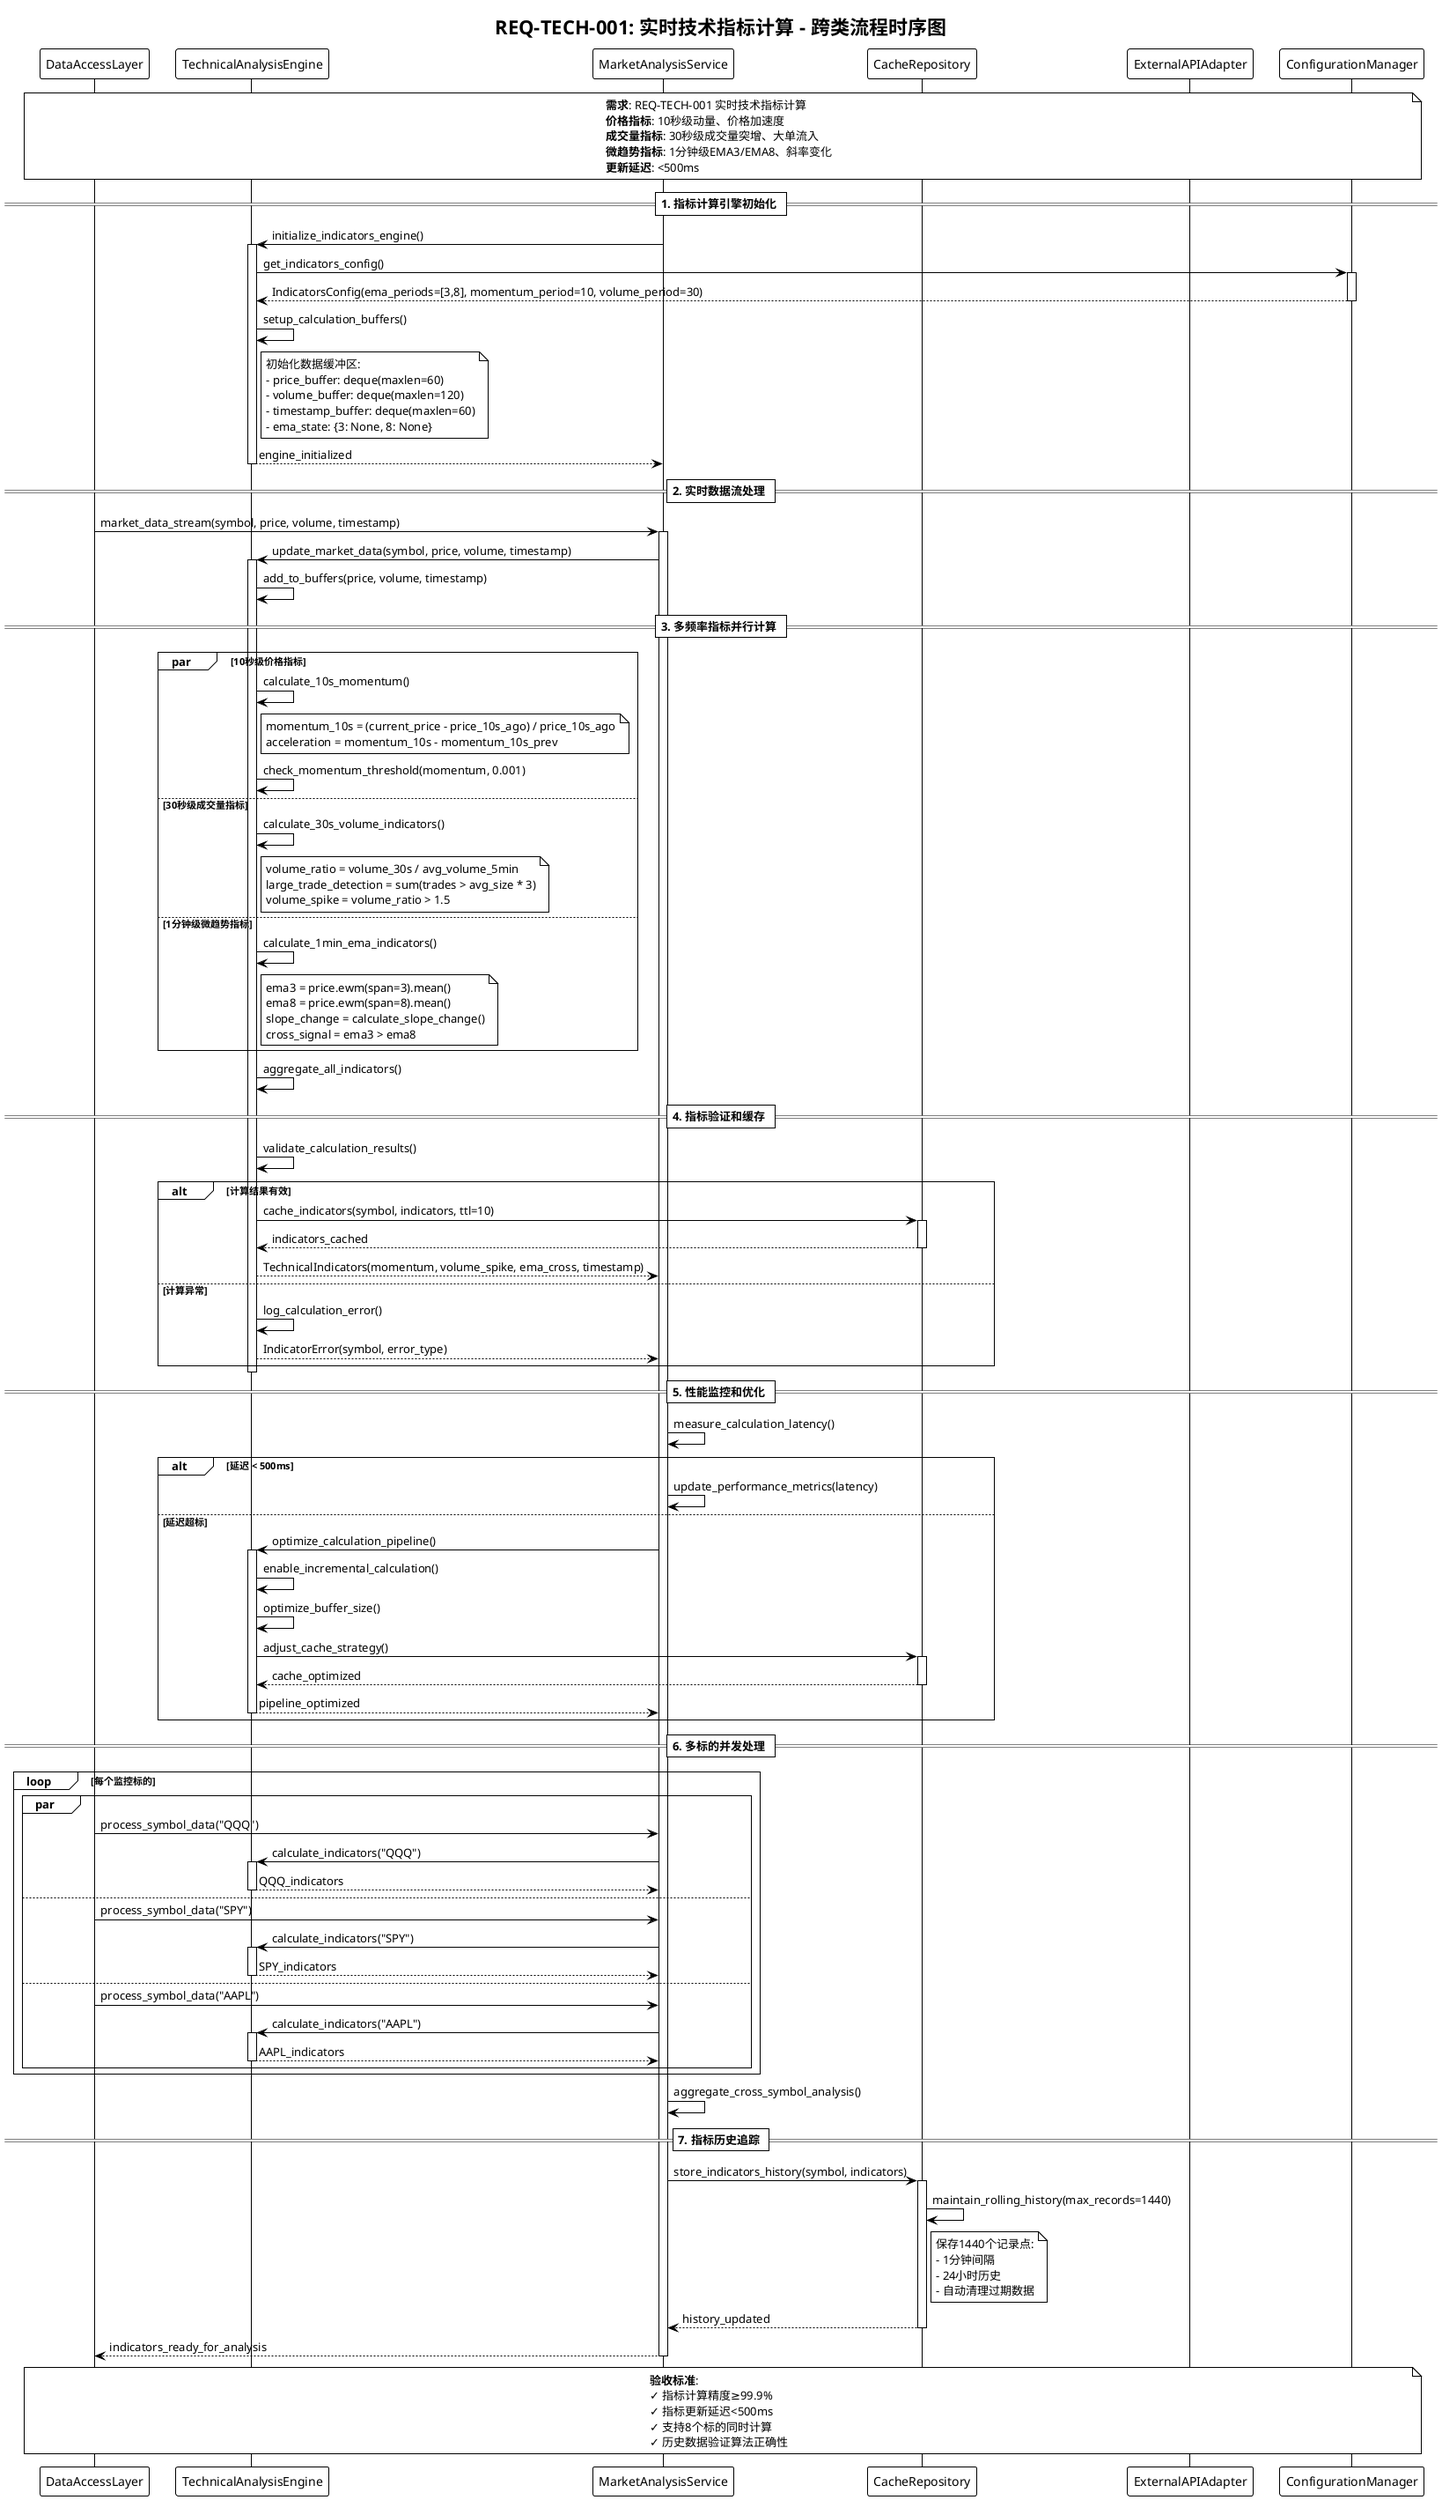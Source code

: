 @startuml REQ-TECH-001 实时技术指标计算流程时序图
!theme plain

title REQ-TECH-001: 实时技术指标计算 - 跨类流程时序图

participant "DataAccessLayer" as DAL
participant "TechnicalAnalysisEngine" as TAE
participant "MarketAnalysisService" as MAS
participant "CacheRepository" as CR
participant "ExternalAPIAdapter" as EAA
participant "ConfigurationManager" as CM

note over DAL, CM
  **需求**: REQ-TECH-001 实时技术指标计算
  **价格指标**: 10秒级动量、价格加速度
  **成交量指标**: 30秒级成交量突增、大单流入
  **微趋势指标**: 1分钟级EMA3/EMA8、斜率变化
  **更新延迟**: <500ms
end note

== 1. 指标计算引擎初始化 ==

MAS -> TAE: initialize_indicators_engine()
activate TAE

TAE -> CM: get_indicators_config()
activate CM
CM --> TAE: IndicatorsConfig(ema_periods=[3,8], momentum_period=10, volume_period=30)
deactivate CM

TAE -> TAE: setup_calculation_buffers()
note right TAE
  初始化数据缓冲区:
  - price_buffer: deque(maxlen=60)
  - volume_buffer: deque(maxlen=120) 
  - timestamp_buffer: deque(maxlen=60)
  - ema_state: {3: None, 8: None}
end note

TAE --> MAS: engine_initialized
deactivate TAE

== 2. 实时数据流处理 ==

DAL -> MAS: market_data_stream(symbol, price, volume, timestamp)
activate MAS

MAS -> TAE: update_market_data(symbol, price, volume, timestamp)
activate TAE

TAE -> TAE: add_to_buffers(price, volume, timestamp)

== 3. 多频率指标并行计算 ==

par 10秒级价格指标
    TAE -> TAE: calculate_10s_momentum()
    note right TAE
      momentum_10s = (current_price - price_10s_ago) / price_10s_ago
      acceleration = momentum_10s - momentum_10s_prev
    end note
    
    TAE -> TAE: check_momentum_threshold(momentum, 0.001)

else 30秒级成交量指标  
    TAE -> TAE: calculate_30s_volume_indicators()
    note right TAE
      volume_ratio = volume_30s / avg_volume_5min
      large_trade_detection = sum(trades > avg_size * 3)
      volume_spike = volume_ratio > 1.5
    end note

else 1分钟级微趋势指标
    TAE -> TAE: calculate_1min_ema_indicators()
    note right TAE
      ema3 = price.ewm(span=3).mean()
      ema8 = price.ewm(span=8).mean()
      slope_change = calculate_slope_change()
      cross_signal = ema3 > ema8
    end note
end

TAE -> TAE: aggregate_all_indicators()

== 4. 指标验证和缓存 ==

TAE -> TAE: validate_calculation_results()

alt 计算结果有效
    TAE -> CR: cache_indicators(symbol, indicators, ttl=10)
    activate CR
    CR --> TAE: indicators_cached
    deactivate CR
    
    TAE --> MAS: TechnicalIndicators(momentum, volume_spike, ema_cross, timestamp)
else 计算异常
    TAE -> TAE: log_calculation_error()
    TAE --> MAS: IndicatorError(symbol, error_type)
end

deactivate TAE

== 5. 性能监控和优化 ==

MAS -> MAS: measure_calculation_latency()

alt 延迟 < 500ms
    MAS -> MAS: update_performance_metrics(latency)
else 延迟超标
    MAS -> TAE: optimize_calculation_pipeline()
    activate TAE
    
    TAE -> TAE: enable_incremental_calculation()
    TAE -> TAE: optimize_buffer_size()
    TAE -> CR: adjust_cache_strategy()
    activate CR
    CR --> TAE: cache_optimized
    deactivate CR
    
    TAE --> MAS: pipeline_optimized
    deactivate TAE
end

== 6. 多标的并发处理 ==

loop 每个监控标的
    par
        DAL -> MAS: process_symbol_data("QQQ")
        MAS -> TAE: calculate_indicators("QQQ")
        activate TAE
        TAE --> MAS: QQQ_indicators
        deactivate TAE
        
    also
        DAL -> MAS: process_symbol_data("SPY") 
        MAS -> TAE: calculate_indicators("SPY")
        activate TAE
        TAE --> MAS: SPY_indicators
        deactivate TAE
        
    also
        DAL -> MAS: process_symbol_data("AAPL")
        MAS -> TAE: calculate_indicators("AAPL")
        activate TAE
        TAE --> MAS: AAPL_indicators
        deactivate TAE
    end
end

MAS -> MAS: aggregate_cross_symbol_analysis()

== 7. 指标历史追踪 ==

MAS -> CR: store_indicators_history(symbol, indicators)
activate CR

CR -> CR: maintain_rolling_history(max_records=1440) 
note right CR
  保存1440个记录点:
  - 1分钟间隔
  - 24小时历史
  - 自动清理过期数据
end note

CR --> MAS: history_updated
deactivate CR

MAS --> DAL: indicators_ready_for_analysis
deactivate MAS

note over DAL, CM
  **验收标准**:
  ✓ 指标计算精度≥99.9%
  ✓ 指标更新延迟<500ms  
  ✓ 支持8个标的同时计算
  ✓ 历史数据验证算法正确性
end note

@enduml
